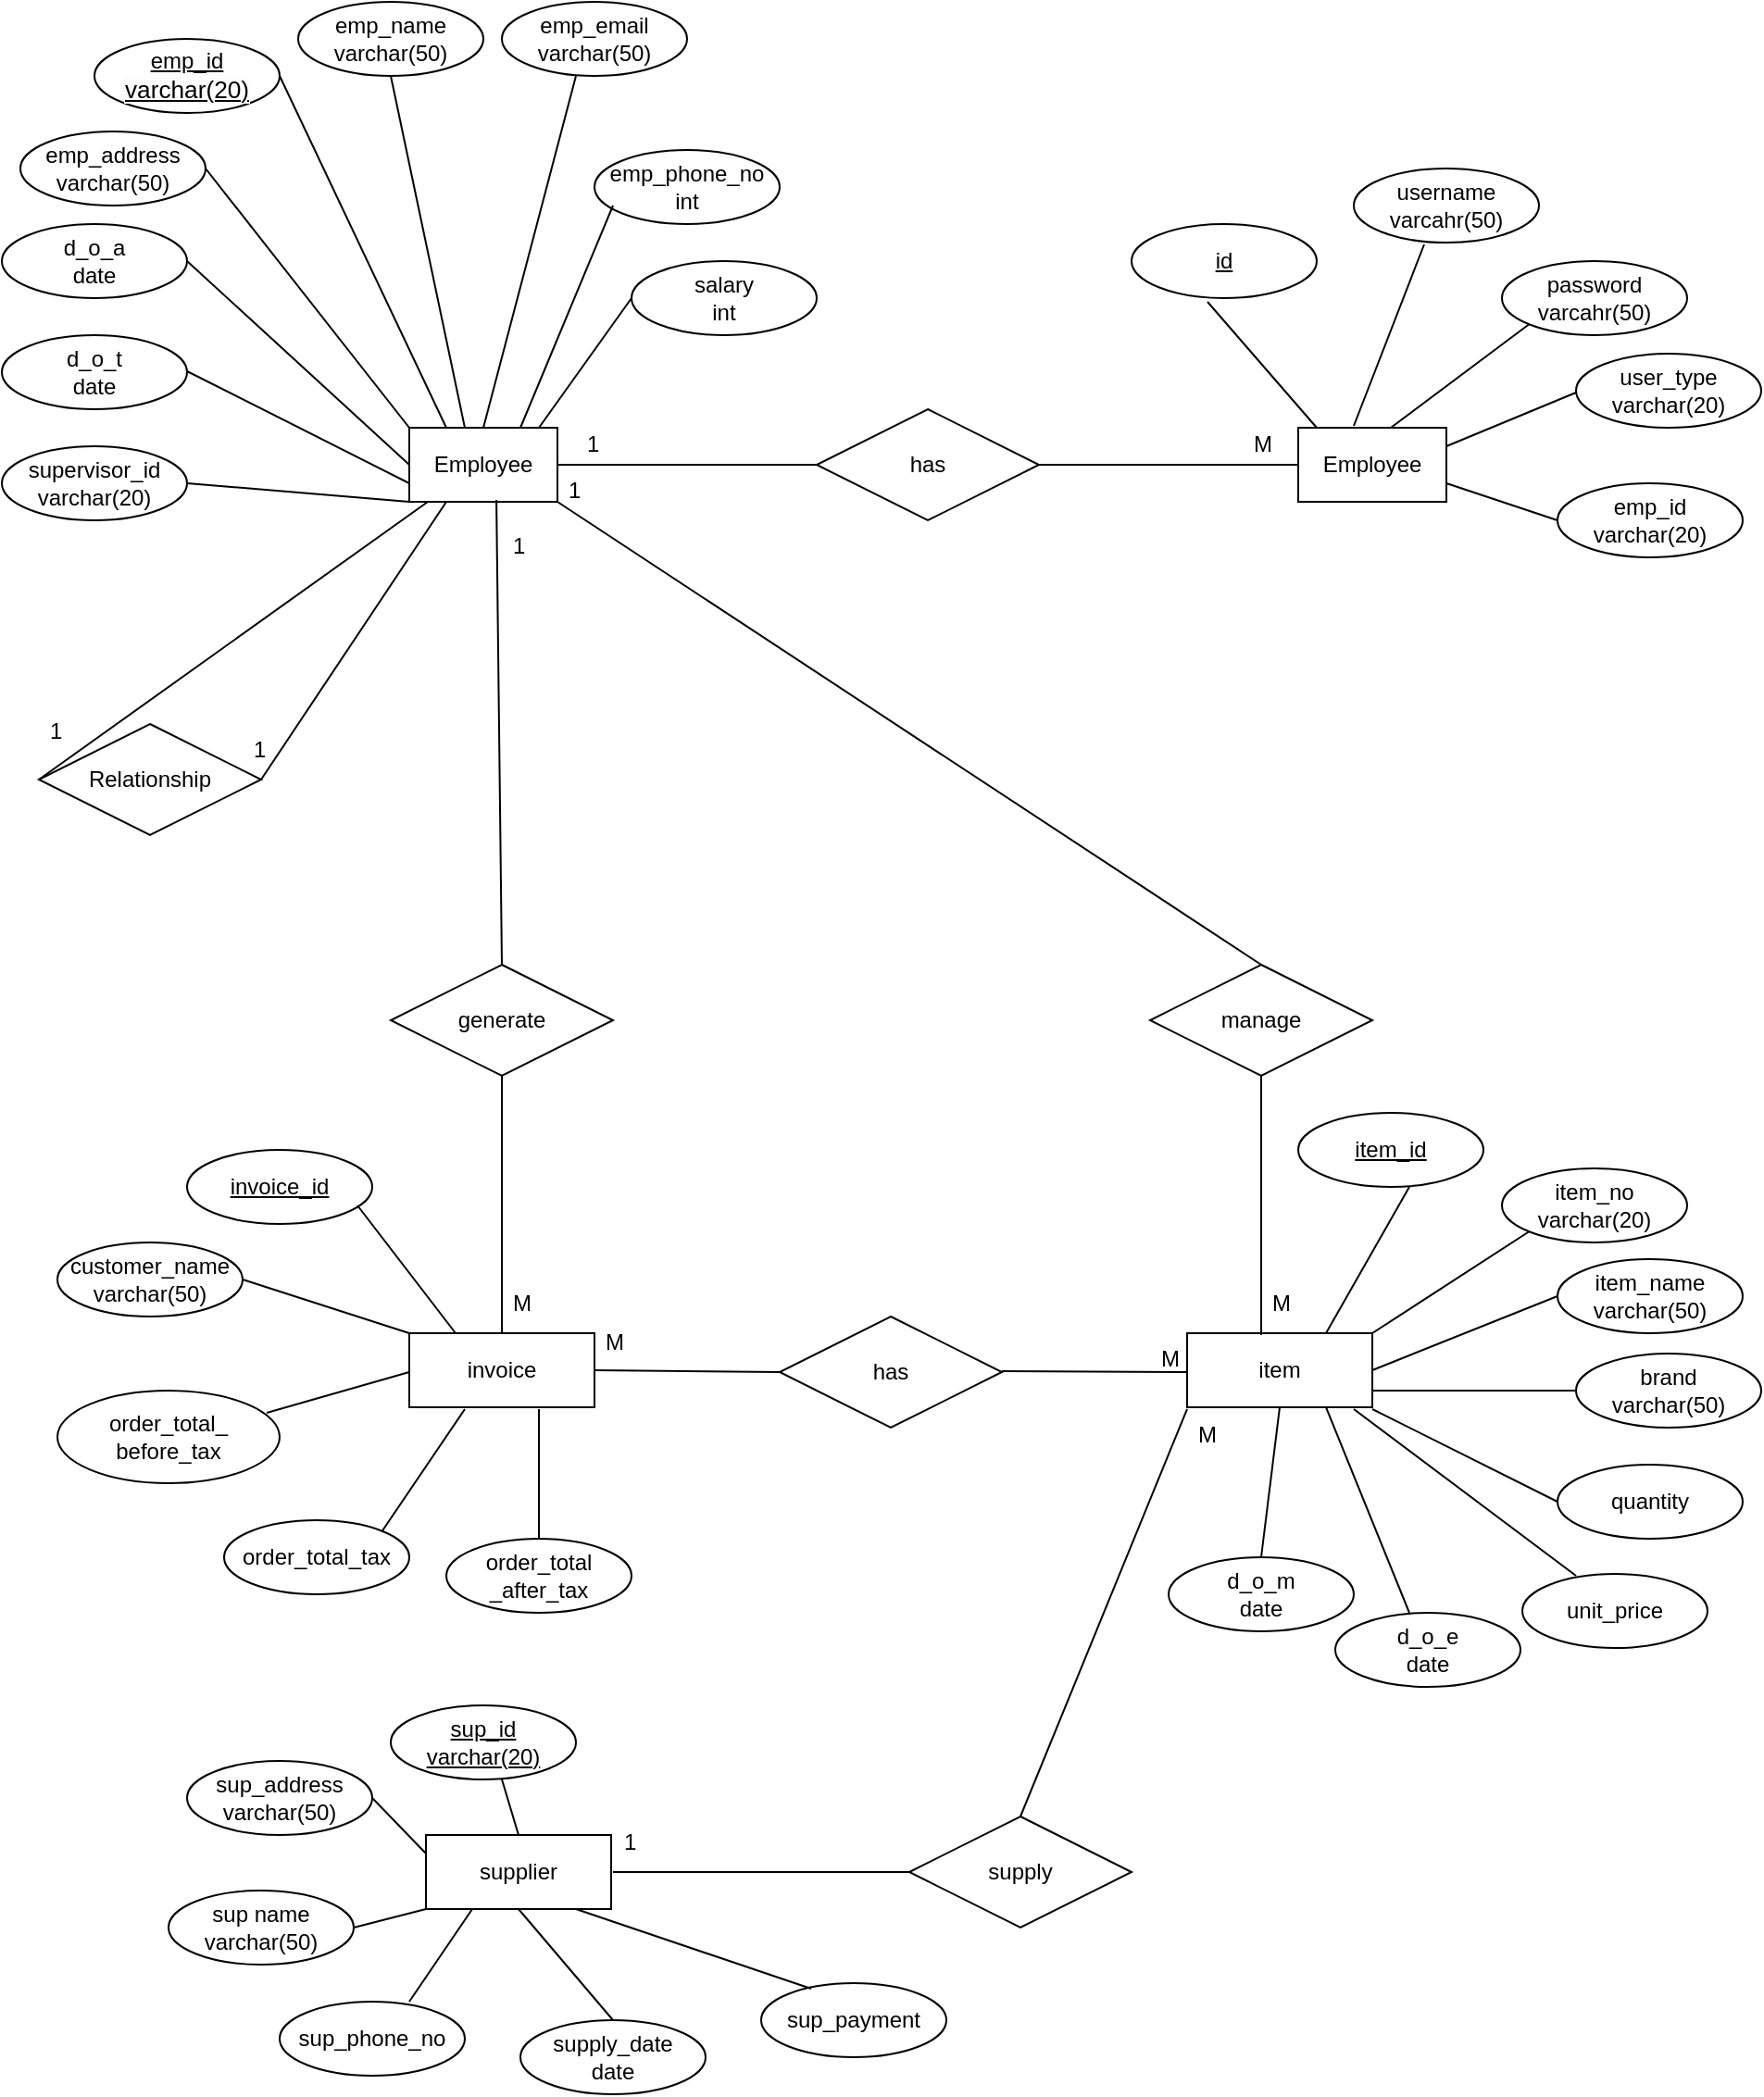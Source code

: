 <mxfile version="20.8.4" type="github">
  <diagram id="r4ur-zfl9ENtgprmow5h" name="Page-1">
    <mxGraphModel dx="2044" dy="1826" grid="1" gridSize="10" guides="1" tooltips="1" connect="1" arrows="1" fold="1" page="1" pageScale="1" pageWidth="850" pageHeight="1100" math="0" shadow="0">
      <root>
        <mxCell id="0" />
        <mxCell id="1" parent="0" />
        <mxCell id="Q2SEPZsP5HPs4pzICU3s-1" value="Employee" style="whiteSpace=wrap;html=1;align=center;" parent="1" vertex="1">
          <mxGeometry x="120" y="160" width="80" height="40" as="geometry" />
        </mxCell>
        <mxCell id="Q2SEPZsP5HPs4pzICU3s-2" value="item" style="whiteSpace=wrap;html=1;align=center;" parent="1" vertex="1">
          <mxGeometry x="540" y="649" width="100" height="40" as="geometry" />
        </mxCell>
        <mxCell id="Q2SEPZsP5HPs4pzICU3s-3" value="Employee" style="whiteSpace=wrap;html=1;align=center;" parent="1" vertex="1">
          <mxGeometry x="600" y="160" width="80" height="40" as="geometry" />
        </mxCell>
        <mxCell id="Q2SEPZsP5HPs4pzICU3s-4" value="has" style="shape=rhombus;perimeter=rhombusPerimeter;whiteSpace=wrap;html=1;align=center;" parent="1" vertex="1">
          <mxGeometry x="340" y="150" width="120" height="60" as="geometry" />
        </mxCell>
        <mxCell id="Q2SEPZsP5HPs4pzICU3s-8" value="" style="line;strokeWidth=1;rotatable=0;dashed=0;labelPosition=right;align=left;verticalAlign=middle;spacingTop=0;spacingLeft=6;points=[];portConstraint=eastwest;" parent="1" vertex="1">
          <mxGeometry x="200" y="175" width="140" height="10" as="geometry" />
        </mxCell>
        <mxCell id="Q2SEPZsP5HPs4pzICU3s-9" value="" style="line;strokeWidth=1;rotatable=0;dashed=0;labelPosition=right;align=left;verticalAlign=middle;spacingTop=0;spacingLeft=6;points=[];portConstraint=eastwest;" parent="1" vertex="1">
          <mxGeometry x="460" y="175" width="140" height="10" as="geometry" />
        </mxCell>
        <mxCell id="Q2SEPZsP5HPs4pzICU3s-10" value="emp_id&lt;br&gt;&lt;span style=&quot;font-family: sans-serif; font-size: 13.12px; text-align: left; background-color: rgb(253, 253, 254);&quot;&gt;varchar(20)&lt;/span&gt;" style="ellipse;whiteSpace=wrap;html=1;align=center;fontStyle=4;" parent="1" vertex="1">
          <mxGeometry x="-50" y="-50" width="100" height="40" as="geometry" />
        </mxCell>
        <mxCell id="Q2SEPZsP5HPs4pzICU3s-14" value="emp_name&lt;br&gt;varchar(50)" style="ellipse;whiteSpace=wrap;html=1;align=center;" parent="1" vertex="1">
          <mxGeometry x="60" y="-70" width="100" height="40" as="geometry" />
        </mxCell>
        <mxCell id="Q2SEPZsP5HPs4pzICU3s-15" value="emp_address&lt;br&gt;varchar(50)" style="ellipse;whiteSpace=wrap;html=1;align=center;" parent="1" vertex="1">
          <mxGeometry x="-90" width="100" height="40" as="geometry" />
        </mxCell>
        <mxCell id="Q2SEPZsP5HPs4pzICU3s-16" value="emp_phone_no&lt;br&gt;int" style="ellipse;whiteSpace=wrap;html=1;align=center;" parent="1" vertex="1">
          <mxGeometry x="220" y="10" width="100" height="40" as="geometry" />
        </mxCell>
        <mxCell id="Q2SEPZsP5HPs4pzICU3s-17" value="emp_email&lt;br&gt;varchar(50)" style="ellipse;whiteSpace=wrap;html=1;align=center;" parent="1" vertex="1">
          <mxGeometry x="170" y="-70" width="100" height="40" as="geometry" />
        </mxCell>
        <mxCell id="Q2SEPZsP5HPs4pzICU3s-18" value="d_o_a&lt;br&gt;date" style="ellipse;whiteSpace=wrap;html=1;align=center;" parent="1" vertex="1">
          <mxGeometry x="-100" y="50" width="100" height="40" as="geometry" />
        </mxCell>
        <mxCell id="Q2SEPZsP5HPs4pzICU3s-19" value="d_o_t&lt;br&gt;date" style="ellipse;whiteSpace=wrap;html=1;align=center;" parent="1" vertex="1">
          <mxGeometry x="-100" y="110" width="100" height="40" as="geometry" />
        </mxCell>
        <mxCell id="Q2SEPZsP5HPs4pzICU3s-20" value="salary&lt;br&gt;int" style="ellipse;whiteSpace=wrap;html=1;align=center;" parent="1" vertex="1">
          <mxGeometry x="240" y="70" width="100" height="40" as="geometry" />
        </mxCell>
        <mxCell id="Q2SEPZsP5HPs4pzICU3s-21" value="supervisor_id&lt;br&gt;varchar(20)" style="ellipse;whiteSpace=wrap;html=1;align=center;" parent="1" vertex="1">
          <mxGeometry x="-100" y="170" width="100" height="40" as="geometry" />
        </mxCell>
        <mxCell id="Q2SEPZsP5HPs4pzICU3s-26" value="" style="endArrow=none;html=1;rounded=0;entryX=0;entryY=0.75;entryDx=0;entryDy=0;" parent="1" target="Q2SEPZsP5HPs4pzICU3s-1" edge="1">
          <mxGeometry relative="1" as="geometry">
            <mxPoint y="129.5" as="sourcePoint" />
            <mxPoint x="160" y="129.5" as="targetPoint" />
          </mxGeometry>
        </mxCell>
        <mxCell id="Q2SEPZsP5HPs4pzICU3s-27" value="" style="endArrow=none;html=1;rounded=0;" parent="1" edge="1">
          <mxGeometry relative="1" as="geometry">
            <mxPoint y="190" as="sourcePoint" />
            <mxPoint x="120" y="200" as="targetPoint" />
          </mxGeometry>
        </mxCell>
        <mxCell id="Q2SEPZsP5HPs4pzICU3s-28" value="" style="endArrow=none;html=1;rounded=0;entryX=0;entryY=0.5;entryDx=0;entryDy=0;" parent="1" target="Q2SEPZsP5HPs4pzICU3s-1" edge="1">
          <mxGeometry relative="1" as="geometry">
            <mxPoint y="70" as="sourcePoint" />
            <mxPoint x="120" y="120.5" as="targetPoint" />
          </mxGeometry>
        </mxCell>
        <mxCell id="Q2SEPZsP5HPs4pzICU3s-29" value="" style="endArrow=none;html=1;rounded=0;entryX=0;entryY=0;entryDx=0;entryDy=0;" parent="1" target="Q2SEPZsP5HPs4pzICU3s-1" edge="1">
          <mxGeometry relative="1" as="geometry">
            <mxPoint x="10" y="20" as="sourcePoint" />
            <mxPoint x="130" y="70.5" as="targetPoint" />
          </mxGeometry>
        </mxCell>
        <mxCell id="Q2SEPZsP5HPs4pzICU3s-30" value="" style="endArrow=none;html=1;rounded=0;entryX=0.25;entryY=0;entryDx=0;entryDy=0;" parent="1" target="Q2SEPZsP5HPs4pzICU3s-1" edge="1">
          <mxGeometry relative="1" as="geometry">
            <mxPoint x="50" y="-30" as="sourcePoint" />
            <mxPoint x="170" y="20.5" as="targetPoint" />
          </mxGeometry>
        </mxCell>
        <mxCell id="Q2SEPZsP5HPs4pzICU3s-31" value="" style="endArrow=none;html=1;rounded=0;" parent="1" edge="1">
          <mxGeometry relative="1" as="geometry">
            <mxPoint x="110" y="-30" as="sourcePoint" />
            <mxPoint x="150" y="160" as="targetPoint" />
          </mxGeometry>
        </mxCell>
        <mxCell id="Q2SEPZsP5HPs4pzICU3s-32" value="" style="endArrow=none;html=1;rounded=0;entryX=0.5;entryY=0;entryDx=0;entryDy=0;" parent="1" target="Q2SEPZsP5HPs4pzICU3s-1" edge="1">
          <mxGeometry relative="1" as="geometry">
            <mxPoint x="210" y="-30" as="sourcePoint" />
            <mxPoint x="330" y="20.5" as="targetPoint" />
          </mxGeometry>
        </mxCell>
        <mxCell id="Q2SEPZsP5HPs4pzICU3s-33" value="" style="endArrow=none;html=1;rounded=0;entryX=0.75;entryY=0;entryDx=0;entryDy=0;exitX=0.1;exitY=0.75;exitDx=0;exitDy=0;exitPerimeter=0;" parent="1" source="Q2SEPZsP5HPs4pzICU3s-16" target="Q2SEPZsP5HPs4pzICU3s-1" edge="1">
          <mxGeometry relative="1" as="geometry">
            <mxPoint x="220" y="-20" as="sourcePoint" />
            <mxPoint x="170" y="170" as="targetPoint" />
          </mxGeometry>
        </mxCell>
        <mxCell id="Q2SEPZsP5HPs4pzICU3s-34" value="" style="endArrow=none;html=1;rounded=0;exitX=0;exitY=0.5;exitDx=0;exitDy=0;" parent="1" source="Q2SEPZsP5HPs4pzICU3s-20" edge="1">
          <mxGeometry relative="1" as="geometry">
            <mxPoint x="237" y="44" as="sourcePoint" />
            <mxPoint x="190" y="160" as="targetPoint" />
          </mxGeometry>
        </mxCell>
        <mxCell id="Q2SEPZsP5HPs4pzICU3s-35" value="1" style="text;strokeColor=none;fillColor=none;spacingLeft=4;spacingRight=4;overflow=hidden;rotatable=0;points=[[0,0.5],[1,0.5]];portConstraint=eastwest;fontSize=12;" parent="1" vertex="1">
          <mxGeometry x="210" y="155" width="40" height="30" as="geometry" />
        </mxCell>
        <mxCell id="Q2SEPZsP5HPs4pzICU3s-36" value="M" style="text;strokeColor=none;fillColor=none;spacingLeft=4;spacingRight=4;overflow=hidden;rotatable=0;points=[[0,0.5],[1,0.5]];portConstraint=eastwest;fontSize=12;" parent="1" vertex="1">
          <mxGeometry x="570" y="155" width="40" height="30" as="geometry" />
        </mxCell>
        <mxCell id="Q2SEPZsP5HPs4pzICU3s-37" value="Relationship" style="shape=rhombus;perimeter=rhombusPerimeter;whiteSpace=wrap;html=1;align=center;" parent="1" vertex="1">
          <mxGeometry x="-80" y="320" width="120" height="60" as="geometry" />
        </mxCell>
        <mxCell id="Q2SEPZsP5HPs4pzICU3s-38" value="" style="endArrow=none;html=1;rounded=0;entryX=0.25;entryY=1;entryDx=0;entryDy=0;" parent="1" target="Q2SEPZsP5HPs4pzICU3s-1" edge="1">
          <mxGeometry relative="1" as="geometry">
            <mxPoint x="40" y="350" as="sourcePoint" />
            <mxPoint x="200" y="350" as="targetPoint" />
          </mxGeometry>
        </mxCell>
        <mxCell id="Q2SEPZsP5HPs4pzICU3s-39" value="" style="endArrow=none;html=1;rounded=0;entryX=0.125;entryY=1;entryDx=0;entryDy=0;entryPerimeter=0;" parent="1" target="Q2SEPZsP5HPs4pzICU3s-1" edge="1">
          <mxGeometry relative="1" as="geometry">
            <mxPoint x="-80" y="350" as="sourcePoint" />
            <mxPoint x="120" y="200" as="targetPoint" />
          </mxGeometry>
        </mxCell>
        <mxCell id="Q2SEPZsP5HPs4pzICU3s-40" value="1" style="text;strokeColor=none;fillColor=none;spacingLeft=4;spacingRight=4;overflow=hidden;rotatable=0;points=[[0,0.5],[1,0.5]];portConstraint=eastwest;fontSize=12;" parent="1" vertex="1">
          <mxGeometry x="-80" y="310" width="40" height="30" as="geometry" />
        </mxCell>
        <mxCell id="Q2SEPZsP5HPs4pzICU3s-41" value="1" style="text;strokeColor=none;fillColor=none;spacingLeft=4;spacingRight=4;overflow=hidden;rotatable=0;points=[[0,0.5],[1,0.5]];portConstraint=eastwest;fontSize=12;" parent="1" vertex="1">
          <mxGeometry x="30" y="320" width="40" height="30" as="geometry" />
        </mxCell>
        <mxCell id="Q2SEPZsP5HPs4pzICU3s-42" value="username&lt;br&gt;varcahr(50)" style="ellipse;whiteSpace=wrap;html=1;align=center;" parent="1" vertex="1">
          <mxGeometry x="630" y="20" width="100" height="40" as="geometry" />
        </mxCell>
        <mxCell id="Q2SEPZsP5HPs4pzICU3s-43" value="password&lt;br&gt;varcahr(50)" style="ellipse;whiteSpace=wrap;html=1;align=center;" parent="1" vertex="1">
          <mxGeometry x="710" y="70" width="100" height="40" as="geometry" />
        </mxCell>
        <mxCell id="Q2SEPZsP5HPs4pzICU3s-44" value="user_type&lt;br&gt;varchar(20)" style="ellipse;whiteSpace=wrap;html=1;align=center;" parent="1" vertex="1">
          <mxGeometry x="750" y="120" width="100" height="40" as="geometry" />
        </mxCell>
        <mxCell id="Q2SEPZsP5HPs4pzICU3s-45" value="emp_id&lt;br&gt;varchar(20)" style="ellipse;whiteSpace=wrap;html=1;align=center;" parent="1" vertex="1">
          <mxGeometry x="740" y="190" width="100" height="40" as="geometry" />
        </mxCell>
        <mxCell id="Q2SEPZsP5HPs4pzICU3s-46" value="id" style="ellipse;whiteSpace=wrap;html=1;align=center;fontStyle=4;" parent="1" vertex="1">
          <mxGeometry x="510" y="50" width="100" height="40" as="geometry" />
        </mxCell>
        <mxCell id="Q2SEPZsP5HPs4pzICU3s-47" value="" style="endArrow=none;html=1;rounded=0;exitX=0.41;exitY=1.05;exitDx=0;exitDy=0;exitPerimeter=0;" parent="1" source="Q2SEPZsP5HPs4pzICU3s-46" edge="1">
          <mxGeometry relative="1" as="geometry">
            <mxPoint x="540" y="109" as="sourcePoint" />
            <mxPoint x="610" y="160" as="targetPoint" />
          </mxGeometry>
        </mxCell>
        <mxCell id="Q2SEPZsP5HPs4pzICU3s-49" value="" style="endArrow=none;html=1;rounded=0;exitX=0.38;exitY=1.025;exitDx=0;exitDy=0;exitPerimeter=0;entryX=0.375;entryY=-0.025;entryDx=0;entryDy=0;entryPerimeter=0;" parent="1" source="Q2SEPZsP5HPs4pzICU3s-42" target="Q2SEPZsP5HPs4pzICU3s-3" edge="1">
          <mxGeometry relative="1" as="geometry">
            <mxPoint x="660" y="60" as="sourcePoint" />
            <mxPoint x="719" y="128" as="targetPoint" />
          </mxGeometry>
        </mxCell>
        <mxCell id="Q2SEPZsP5HPs4pzICU3s-50" value="" style="endArrow=none;html=1;rounded=0;exitX=0;exitY=1;exitDx=0;exitDy=0;" parent="1" source="Q2SEPZsP5HPs4pzICU3s-43" edge="1">
          <mxGeometry relative="1" as="geometry">
            <mxPoint x="710" y="101" as="sourcePoint" />
            <mxPoint x="650" y="160" as="targetPoint" />
          </mxGeometry>
        </mxCell>
        <mxCell id="Q2SEPZsP5HPs4pzICU3s-51" value="" style="endArrow=none;html=1;rounded=0;exitX=0.04;exitY=0.775;exitDx=0;exitDy=0;exitPerimeter=0;entryX=1;entryY=0.25;entryDx=0;entryDy=0;" parent="1" target="Q2SEPZsP5HPs4pzICU3s-3" edge="1">
          <mxGeometry relative="1" as="geometry">
            <mxPoint x="750" y="141" as="sourcePoint" />
            <mxPoint x="686" y="200" as="targetPoint" />
          </mxGeometry>
        </mxCell>
        <mxCell id="Q2SEPZsP5HPs4pzICU3s-52" value="" style="endArrow=none;html=1;rounded=0;exitX=0;exitY=0.5;exitDx=0;exitDy=0;exitPerimeter=0;entryX=1;entryY=0.25;entryDx=0;entryDy=0;" parent="1" source="Q2SEPZsP5HPs4pzICU3s-45" edge="1">
          <mxGeometry relative="1" as="geometry">
            <mxPoint x="750" y="161" as="sourcePoint" />
            <mxPoint x="680" y="190" as="targetPoint" />
          </mxGeometry>
        </mxCell>
        <mxCell id="dOBe9F4jBQHHTBkmzpwd-1" value="generate" style="shape=rhombus;perimeter=rhombusPerimeter;whiteSpace=wrap;html=1;align=center;" vertex="1" parent="1">
          <mxGeometry x="110" y="450" width="120" height="60" as="geometry" />
        </mxCell>
        <mxCell id="dOBe9F4jBQHHTBkmzpwd-2" value="manage" style="shape=rhombus;perimeter=rhombusPerimeter;whiteSpace=wrap;html=1;align=center;" vertex="1" parent="1">
          <mxGeometry x="520" y="450" width="120" height="60" as="geometry" />
        </mxCell>
        <mxCell id="dOBe9F4jBQHHTBkmzpwd-3" value="invoice" style="whiteSpace=wrap;html=1;align=center;" vertex="1" parent="1">
          <mxGeometry x="120" y="649" width="100" height="40" as="geometry" />
        </mxCell>
        <mxCell id="dOBe9F4jBQHHTBkmzpwd-5" value="invoice_id" style="ellipse;whiteSpace=wrap;html=1;align=center;fontStyle=4;" vertex="1" parent="1">
          <mxGeometry y="550" width="100" height="40" as="geometry" />
        </mxCell>
        <mxCell id="dOBe9F4jBQHHTBkmzpwd-7" value="customer_name&lt;br&gt;varchar(50)" style="ellipse;whiteSpace=wrap;html=1;align=center;" vertex="1" parent="1">
          <mxGeometry x="-70" y="600" width="100" height="40" as="geometry" />
        </mxCell>
        <mxCell id="dOBe9F4jBQHHTBkmzpwd-8" value="order_total_&lt;br&gt;before_tax" style="ellipse;whiteSpace=wrap;html=1;align=center;" vertex="1" parent="1">
          <mxGeometry x="-70" y="680" width="120" height="50" as="geometry" />
        </mxCell>
        <mxCell id="dOBe9F4jBQHHTBkmzpwd-9" value="order_total_tax" style="ellipse;whiteSpace=wrap;html=1;align=center;" vertex="1" parent="1">
          <mxGeometry x="20" y="750" width="100" height="40" as="geometry" />
        </mxCell>
        <mxCell id="dOBe9F4jBQHHTBkmzpwd-10" value="order_total&lt;br&gt;_after_tax" style="ellipse;whiteSpace=wrap;html=1;align=center;" vertex="1" parent="1">
          <mxGeometry x="140" y="760" width="100" height="40" as="geometry" />
        </mxCell>
        <mxCell id="dOBe9F4jBQHHTBkmzpwd-14" value="" style="endArrow=none;html=1;rounded=0;entryX=0.5;entryY=0;entryDx=0;entryDy=0;" edge="1" parent="1" target="dOBe9F4jBQHHTBkmzpwd-10">
          <mxGeometry relative="1" as="geometry">
            <mxPoint x="190" y="690" as="sourcePoint" />
            <mxPoint x="220" y="720" as="targetPoint" />
          </mxGeometry>
        </mxCell>
        <mxCell id="dOBe9F4jBQHHTBkmzpwd-15" value="" style="endArrow=none;html=1;rounded=0;exitX=1;exitY=0;exitDx=0;exitDy=0;" edge="1" parent="1" source="dOBe9F4jBQHHTBkmzpwd-9">
          <mxGeometry relative="1" as="geometry">
            <mxPoint x="-80" y="870" as="sourcePoint" />
            <mxPoint x="150" y="690" as="targetPoint" />
          </mxGeometry>
        </mxCell>
        <mxCell id="dOBe9F4jBQHHTBkmzpwd-16" value="" style="endArrow=none;html=1;rounded=0;exitX=0.942;exitY=0.24;exitDx=0;exitDy=0;exitPerimeter=0;" edge="1" parent="1" source="dOBe9F4jBQHHTBkmzpwd-8">
          <mxGeometry relative="1" as="geometry">
            <mxPoint x="10" y="670" as="sourcePoint" />
            <mxPoint x="120" y="670" as="targetPoint" />
          </mxGeometry>
        </mxCell>
        <mxCell id="dOBe9F4jBQHHTBkmzpwd-17" value="" style="endArrow=none;html=1;rounded=0;entryX=0;entryY=0;entryDx=0;entryDy=0;" edge="1" parent="1" target="dOBe9F4jBQHHTBkmzpwd-3">
          <mxGeometry relative="1" as="geometry">
            <mxPoint x="30" y="620" as="sourcePoint" />
            <mxPoint x="190" y="620" as="targetPoint" />
          </mxGeometry>
        </mxCell>
        <mxCell id="dOBe9F4jBQHHTBkmzpwd-18" value="" style="endArrow=none;html=1;rounded=0;entryX=0.25;entryY=0;entryDx=0;entryDy=0;" edge="1" parent="1" target="dOBe9F4jBQHHTBkmzpwd-3">
          <mxGeometry relative="1" as="geometry">
            <mxPoint x="92" y="580" as="sourcePoint" />
            <mxPoint x="252" y="580" as="targetPoint" />
          </mxGeometry>
        </mxCell>
        <mxCell id="dOBe9F4jBQHHTBkmzpwd-19" value="" style="endArrow=none;html=1;rounded=0;exitX=0.5;exitY=1;exitDx=0;exitDy=0;entryX=0.5;entryY=0;entryDx=0;entryDy=0;" edge="1" parent="1" source="dOBe9F4jBQHHTBkmzpwd-1" target="dOBe9F4jBQHHTBkmzpwd-3">
          <mxGeometry relative="1" as="geometry">
            <mxPoint x="150" y="560" as="sourcePoint" />
            <mxPoint x="310" y="560" as="targetPoint" />
          </mxGeometry>
        </mxCell>
        <mxCell id="dOBe9F4jBQHHTBkmzpwd-20" value="" style="endArrow=none;html=1;rounded=0;exitX=0.588;exitY=0.975;exitDx=0;exitDy=0;entryX=0.5;entryY=0;entryDx=0;entryDy=0;exitPerimeter=0;" edge="1" parent="1" source="Q2SEPZsP5HPs4pzICU3s-1" target="dOBe9F4jBQHHTBkmzpwd-1">
          <mxGeometry relative="1" as="geometry">
            <mxPoint x="120" y="330" as="sourcePoint" />
            <mxPoint x="280" y="330" as="targetPoint" />
          </mxGeometry>
        </mxCell>
        <mxCell id="dOBe9F4jBQHHTBkmzpwd-21" value="has" style="shape=rhombus;perimeter=rhombusPerimeter;whiteSpace=wrap;html=1;align=center;" vertex="1" parent="1">
          <mxGeometry x="320" y="640" width="120" height="60" as="geometry" />
        </mxCell>
        <mxCell id="dOBe9F4jBQHHTBkmzpwd-22" value="" style="endArrow=none;html=1;rounded=0;exitX=1;exitY=0.5;exitDx=0;exitDy=0;entryX=0;entryY=0.5;entryDx=0;entryDy=0;" edge="1" parent="1" source="dOBe9F4jBQHHTBkmzpwd-3" target="dOBe9F4jBQHHTBkmzpwd-21">
          <mxGeometry relative="1" as="geometry">
            <mxPoint x="200" y="660" as="sourcePoint" />
            <mxPoint x="320" y="660" as="targetPoint" />
          </mxGeometry>
        </mxCell>
        <mxCell id="dOBe9F4jBQHHTBkmzpwd-23" value="" style="endArrow=none;html=1;rounded=0;" edge="1" parent="1">
          <mxGeometry relative="1" as="geometry">
            <mxPoint x="440" y="669.5" as="sourcePoint" />
            <mxPoint x="540" y="670" as="targetPoint" />
          </mxGeometry>
        </mxCell>
        <mxCell id="dOBe9F4jBQHHTBkmzpwd-25" value="" style="endArrow=none;html=1;rounded=0;entryX=0.4;entryY=0.025;entryDx=0;entryDy=0;exitX=0.5;exitY=1;exitDx=0;exitDy=0;entryPerimeter=0;" edge="1" parent="1" source="dOBe9F4jBQHHTBkmzpwd-2" target="Q2SEPZsP5HPs4pzICU3s-2">
          <mxGeometry relative="1" as="geometry">
            <mxPoint x="470" y="570" as="sourcePoint" />
            <mxPoint x="630" y="570" as="targetPoint" />
          </mxGeometry>
        </mxCell>
        <mxCell id="dOBe9F4jBQHHTBkmzpwd-26" value="" style="endArrow=none;html=1;rounded=0;exitX=1;exitY=1;exitDx=0;exitDy=0;entryX=0.5;entryY=0;entryDx=0;entryDy=0;" edge="1" parent="1" source="Q2SEPZsP5HPs4pzICU3s-1" target="dOBe9F4jBQHHTBkmzpwd-2">
          <mxGeometry relative="1" as="geometry">
            <mxPoint x="380" y="420" as="sourcePoint" />
            <mxPoint x="570" y="440" as="targetPoint" />
          </mxGeometry>
        </mxCell>
        <mxCell id="dOBe9F4jBQHHTBkmzpwd-27" value="1" style="text;strokeColor=none;fillColor=none;spacingLeft=4;spacingRight=4;overflow=hidden;rotatable=0;points=[[0,0.5],[1,0.5]];portConstraint=eastwest;fontSize=12;" vertex="1" parent="1">
          <mxGeometry x="170" y="210" width="40" height="30" as="geometry" />
        </mxCell>
        <mxCell id="dOBe9F4jBQHHTBkmzpwd-28" value="M" style="text;strokeColor=none;fillColor=none;spacingLeft=4;spacingRight=4;overflow=hidden;rotatable=0;points=[[0,0.5],[1,0.5]];portConstraint=eastwest;fontSize=12;" vertex="1" parent="1">
          <mxGeometry x="170" y="619" width="40" height="30" as="geometry" />
        </mxCell>
        <mxCell id="dOBe9F4jBQHHTBkmzpwd-29" value="M" style="text;strokeColor=none;fillColor=none;spacingLeft=4;spacingRight=4;overflow=hidden;rotatable=0;points=[[0,0.5],[1,0.5]];portConstraint=eastwest;fontSize=12;" vertex="1" parent="1">
          <mxGeometry x="220" y="640" width="40" height="30" as="geometry" />
        </mxCell>
        <mxCell id="dOBe9F4jBQHHTBkmzpwd-30" value="M" style="text;strokeColor=none;fillColor=none;spacingLeft=4;spacingRight=4;overflow=hidden;rotatable=0;points=[[0,0.5],[1,0.5]];portConstraint=eastwest;fontSize=12;" vertex="1" parent="1">
          <mxGeometry x="580" y="619" width="40" height="30" as="geometry" />
        </mxCell>
        <mxCell id="dOBe9F4jBQHHTBkmzpwd-31" value="M" style="text;strokeColor=none;fillColor=none;spacingLeft=4;spacingRight=4;overflow=hidden;rotatable=0;points=[[0,0.5],[1,0.5]];portConstraint=eastwest;fontSize=12;" vertex="1" parent="1">
          <mxGeometry x="520" y="649" width="40" height="30" as="geometry" />
        </mxCell>
        <mxCell id="dOBe9F4jBQHHTBkmzpwd-32" value="1" style="text;strokeColor=none;fillColor=none;spacingLeft=4;spacingRight=4;overflow=hidden;rotatable=0;points=[[0,0.5],[1,0.5]];portConstraint=eastwest;fontSize=12;" vertex="1" parent="1">
          <mxGeometry x="200" y="180" width="40" height="30" as="geometry" />
        </mxCell>
        <mxCell id="dOBe9F4jBQHHTBkmzpwd-34" value="item_no&lt;br&gt;varchar(20)" style="ellipse;whiteSpace=wrap;html=1;align=center;" vertex="1" parent="1">
          <mxGeometry x="710" y="560" width="100" height="40" as="geometry" />
        </mxCell>
        <mxCell id="dOBe9F4jBQHHTBkmzpwd-35" value="item_id" style="ellipse;whiteSpace=wrap;html=1;align=center;fontStyle=4;" vertex="1" parent="1">
          <mxGeometry x="600" y="530" width="100" height="40" as="geometry" />
        </mxCell>
        <mxCell id="dOBe9F4jBQHHTBkmzpwd-36" value="item_name&lt;br&gt;varchar(50)" style="ellipse;whiteSpace=wrap;html=1;align=center;" vertex="1" parent="1">
          <mxGeometry x="740" y="609" width="100" height="40" as="geometry" />
        </mxCell>
        <mxCell id="dOBe9F4jBQHHTBkmzpwd-37" value="brand&lt;br&gt;varchar(50)" style="ellipse;whiteSpace=wrap;html=1;align=center;" vertex="1" parent="1">
          <mxGeometry x="750" y="660" width="100" height="40" as="geometry" />
        </mxCell>
        <mxCell id="dOBe9F4jBQHHTBkmzpwd-38" value="quantity" style="ellipse;whiteSpace=wrap;html=1;align=center;" vertex="1" parent="1">
          <mxGeometry x="740" y="720" width="100" height="40" as="geometry" />
        </mxCell>
        <mxCell id="dOBe9F4jBQHHTBkmzpwd-39" value="d_o_m&lt;br&gt;date" style="ellipse;whiteSpace=wrap;html=1;align=center;" vertex="1" parent="1">
          <mxGeometry x="530" y="770" width="100" height="40" as="geometry" />
        </mxCell>
        <mxCell id="dOBe9F4jBQHHTBkmzpwd-40" value="d_o_e&lt;br&gt;date" style="ellipse;whiteSpace=wrap;html=1;align=center;" vertex="1" parent="1">
          <mxGeometry x="620" y="800" width="100" height="40" as="geometry" />
        </mxCell>
        <mxCell id="dOBe9F4jBQHHTBkmzpwd-41" value="unit_price" style="ellipse;whiteSpace=wrap;html=1;align=center;" vertex="1" parent="1">
          <mxGeometry x="721" y="779" width="100" height="40" as="geometry" />
        </mxCell>
        <mxCell id="dOBe9F4jBQHHTBkmzpwd-42" value="" style="endArrow=none;html=1;rounded=0;entryX=0.6;entryY=1;entryDx=0;entryDy=0;entryPerimeter=0;exitX=0.75;exitY=0;exitDx=0;exitDy=0;" edge="1" parent="1" source="Q2SEPZsP5HPs4pzICU3s-2" target="dOBe9F4jBQHHTBkmzpwd-35">
          <mxGeometry relative="1" as="geometry">
            <mxPoint x="550" y="730" as="sourcePoint" />
            <mxPoint x="710" y="730" as="targetPoint" />
          </mxGeometry>
        </mxCell>
        <mxCell id="dOBe9F4jBQHHTBkmzpwd-43" value="" style="endArrow=none;html=1;rounded=0;entryX=0;entryY=1;entryDx=0;entryDy=0;exitX=1;exitY=0;exitDx=0;exitDy=0;" edge="1" parent="1" source="Q2SEPZsP5HPs4pzICU3s-2" target="dOBe9F4jBQHHTBkmzpwd-34">
          <mxGeometry relative="1" as="geometry">
            <mxPoint x="530" y="720" as="sourcePoint" />
            <mxPoint x="690" y="720" as="targetPoint" />
          </mxGeometry>
        </mxCell>
        <mxCell id="dOBe9F4jBQHHTBkmzpwd-44" value="" style="endArrow=none;html=1;rounded=0;entryX=0;entryY=0.5;entryDx=0;entryDy=0;exitX=1;exitY=0.5;exitDx=0;exitDy=0;" edge="1" parent="1" source="Q2SEPZsP5HPs4pzICU3s-2" target="dOBe9F4jBQHHTBkmzpwd-36">
          <mxGeometry relative="1" as="geometry">
            <mxPoint x="560" y="730" as="sourcePoint" />
            <mxPoint x="720" y="730" as="targetPoint" />
          </mxGeometry>
        </mxCell>
        <mxCell id="dOBe9F4jBQHHTBkmzpwd-45" value="" style="endArrow=none;html=1;rounded=0;" edge="1" parent="1">
          <mxGeometry relative="1" as="geometry">
            <mxPoint x="640" y="680" as="sourcePoint" />
            <mxPoint x="750" y="680" as="targetPoint" />
          </mxGeometry>
        </mxCell>
        <mxCell id="dOBe9F4jBQHHTBkmzpwd-46" value="" style="endArrow=none;html=1;rounded=0;" edge="1" parent="1">
          <mxGeometry relative="1" as="geometry">
            <mxPoint x="640" y="690" as="sourcePoint" />
            <mxPoint x="740" y="740" as="targetPoint" />
          </mxGeometry>
        </mxCell>
        <mxCell id="dOBe9F4jBQHHTBkmzpwd-47" value="" style="endArrow=none;html=1;rounded=0;" edge="1" parent="1">
          <mxGeometry relative="1" as="geometry">
            <mxPoint x="630" y="690" as="sourcePoint" />
            <mxPoint x="750" y="780" as="targetPoint" />
          </mxGeometry>
        </mxCell>
        <mxCell id="dOBe9F4jBQHHTBkmzpwd-48" value="" style="endArrow=none;html=1;rounded=0;exitX=0.75;exitY=1;exitDx=0;exitDy=0;" edge="1" parent="1" source="Q2SEPZsP5HPs4pzICU3s-2">
          <mxGeometry relative="1" as="geometry">
            <mxPoint x="480" y="719" as="sourcePoint" />
            <mxPoint x="660" y="800" as="targetPoint" />
          </mxGeometry>
        </mxCell>
        <mxCell id="dOBe9F4jBQHHTBkmzpwd-49" value="" style="endArrow=none;html=1;rounded=0;entryX=0.5;entryY=0;entryDx=0;entryDy=0;exitX=0.5;exitY=1;exitDx=0;exitDy=0;" edge="1" parent="1" source="Q2SEPZsP5HPs4pzICU3s-2" target="dOBe9F4jBQHHTBkmzpwd-39">
          <mxGeometry relative="1" as="geometry">
            <mxPoint x="440" y="720" as="sourcePoint" />
            <mxPoint x="600" y="720" as="targetPoint" />
          </mxGeometry>
        </mxCell>
        <mxCell id="dOBe9F4jBQHHTBkmzpwd-50" value="supply" style="shape=rhombus;perimeter=rhombusPerimeter;whiteSpace=wrap;html=1;align=center;" vertex="1" parent="1">
          <mxGeometry x="390" y="910" width="120" height="60" as="geometry" />
        </mxCell>
        <mxCell id="dOBe9F4jBQHHTBkmzpwd-51" value="" style="endArrow=none;html=1;rounded=0;exitX=0.5;exitY=0;exitDx=0;exitDy=0;" edge="1" parent="1" source="dOBe9F4jBQHHTBkmzpwd-50">
          <mxGeometry relative="1" as="geometry">
            <mxPoint x="310" y="770" as="sourcePoint" />
            <mxPoint x="540" y="690" as="targetPoint" />
          </mxGeometry>
        </mxCell>
        <mxCell id="dOBe9F4jBQHHTBkmzpwd-52" value="supplier" style="whiteSpace=wrap;html=1;align=center;" vertex="1" parent="1">
          <mxGeometry x="129" y="920" width="100" height="40" as="geometry" />
        </mxCell>
        <mxCell id="dOBe9F4jBQHHTBkmzpwd-53" value="" style="endArrow=none;html=1;rounded=0;" edge="1" parent="1">
          <mxGeometry relative="1" as="geometry">
            <mxPoint x="230" y="940" as="sourcePoint" />
            <mxPoint x="390" y="940" as="targetPoint" />
          </mxGeometry>
        </mxCell>
        <mxCell id="dOBe9F4jBQHHTBkmzpwd-54" value="sup name&lt;br&gt;varchar(50)" style="ellipse;whiteSpace=wrap;html=1;align=center;" vertex="1" parent="1">
          <mxGeometry x="-10" y="950" width="100" height="40" as="geometry" />
        </mxCell>
        <mxCell id="dOBe9F4jBQHHTBkmzpwd-55" value="sup_id&lt;br&gt;varchar(20)" style="ellipse;whiteSpace=wrap;html=1;align=center;fontStyle=4;" vertex="1" parent="1">
          <mxGeometry x="110" y="850" width="100" height="40" as="geometry" />
        </mxCell>
        <mxCell id="dOBe9F4jBQHHTBkmzpwd-56" value="sup_address&lt;br&gt;varchar(50)" style="ellipse;whiteSpace=wrap;html=1;align=center;" vertex="1" parent="1">
          <mxGeometry y="880" width="100" height="40" as="geometry" />
        </mxCell>
        <mxCell id="dOBe9F4jBQHHTBkmzpwd-57" value="sup_phone_no" style="ellipse;whiteSpace=wrap;html=1;align=center;" vertex="1" parent="1">
          <mxGeometry x="50" y="1010" width="100" height="40" as="geometry" />
        </mxCell>
        <mxCell id="dOBe9F4jBQHHTBkmzpwd-58" value="supply_date&lt;br&gt;date" style="ellipse;whiteSpace=wrap;html=1;align=center;" vertex="1" parent="1">
          <mxGeometry x="180" y="1020" width="100" height="40" as="geometry" />
        </mxCell>
        <mxCell id="dOBe9F4jBQHHTBkmzpwd-59" value="sup_payment" style="ellipse;whiteSpace=wrap;html=1;align=center;" vertex="1" parent="1">
          <mxGeometry x="310" y="1000" width="100" height="40" as="geometry" />
        </mxCell>
        <mxCell id="dOBe9F4jBQHHTBkmzpwd-60" value="" style="endArrow=none;html=1;rounded=0;entryX=0.27;entryY=0.075;entryDx=0;entryDy=0;entryPerimeter=0;" edge="1" parent="1" target="dOBe9F4jBQHHTBkmzpwd-59">
          <mxGeometry relative="1" as="geometry">
            <mxPoint x="210" y="960" as="sourcePoint" />
            <mxPoint x="310" y="950" as="targetPoint" />
          </mxGeometry>
        </mxCell>
        <mxCell id="dOBe9F4jBQHHTBkmzpwd-61" value="" style="endArrow=none;html=1;rounded=0;entryX=0.5;entryY=0;entryDx=0;entryDy=0;exitX=0.5;exitY=1;exitDx=0;exitDy=0;" edge="1" parent="1" source="dOBe9F4jBQHHTBkmzpwd-52" target="dOBe9F4jBQHHTBkmzpwd-58">
          <mxGeometry relative="1" as="geometry">
            <mxPoint x="150" y="950" as="sourcePoint" />
            <mxPoint x="310" y="950" as="targetPoint" />
          </mxGeometry>
        </mxCell>
        <mxCell id="dOBe9F4jBQHHTBkmzpwd-62" value="" style="endArrow=none;html=1;rounded=0;entryX=0.25;entryY=1;entryDx=0;entryDy=0;exitX=0.7;exitY=0;exitDx=0;exitDy=0;exitPerimeter=0;" edge="1" parent="1" source="dOBe9F4jBQHHTBkmzpwd-57" target="dOBe9F4jBQHHTBkmzpwd-52">
          <mxGeometry relative="1" as="geometry">
            <mxPoint x="130" y="1010" as="sourcePoint" />
            <mxPoint x="289" y="1010" as="targetPoint" />
          </mxGeometry>
        </mxCell>
        <mxCell id="dOBe9F4jBQHHTBkmzpwd-63" value="" style="endArrow=none;html=1;rounded=0;exitX=1;exitY=0.5;exitDx=0;exitDy=0;entryX=0;entryY=1;entryDx=0;entryDy=0;" edge="1" parent="1" source="dOBe9F4jBQHHTBkmzpwd-54" target="dOBe9F4jBQHHTBkmzpwd-52">
          <mxGeometry relative="1" as="geometry">
            <mxPoint x="150" y="950" as="sourcePoint" />
            <mxPoint x="310" y="950" as="targetPoint" />
          </mxGeometry>
        </mxCell>
        <mxCell id="dOBe9F4jBQHHTBkmzpwd-64" value="" style="endArrow=none;html=1;rounded=0;entryX=0;entryY=0.25;entryDx=0;entryDy=0;" edge="1" parent="1" target="dOBe9F4jBQHHTBkmzpwd-52">
          <mxGeometry relative="1" as="geometry">
            <mxPoint x="100" y="900" as="sourcePoint" />
            <mxPoint x="260" y="900" as="targetPoint" />
          </mxGeometry>
        </mxCell>
        <mxCell id="dOBe9F4jBQHHTBkmzpwd-65" value="" style="endArrow=none;html=1;rounded=0;entryX=0.5;entryY=0;entryDx=0;entryDy=0;" edge="1" parent="1" target="dOBe9F4jBQHHTBkmzpwd-52">
          <mxGeometry relative="1" as="geometry">
            <mxPoint x="170" y="890" as="sourcePoint" />
            <mxPoint x="180" y="910" as="targetPoint" />
          </mxGeometry>
        </mxCell>
        <mxCell id="dOBe9F4jBQHHTBkmzpwd-66" value="1" style="text;strokeColor=none;fillColor=none;spacingLeft=4;spacingRight=4;overflow=hidden;rotatable=0;points=[[0,0.5],[1,0.5]];portConstraint=eastwest;fontSize=12;" vertex="1" parent="1">
          <mxGeometry x="230" y="910" width="40" height="30" as="geometry" />
        </mxCell>
        <mxCell id="dOBe9F4jBQHHTBkmzpwd-68" value="M" style="text;strokeColor=none;fillColor=none;spacingLeft=4;spacingRight=4;overflow=hidden;rotatable=0;points=[[0,0.5],[1,0.5]];portConstraint=eastwest;fontSize=12;" vertex="1" parent="1">
          <mxGeometry x="540" y="690" width="40" height="30" as="geometry" />
        </mxCell>
      </root>
    </mxGraphModel>
  </diagram>
</mxfile>
